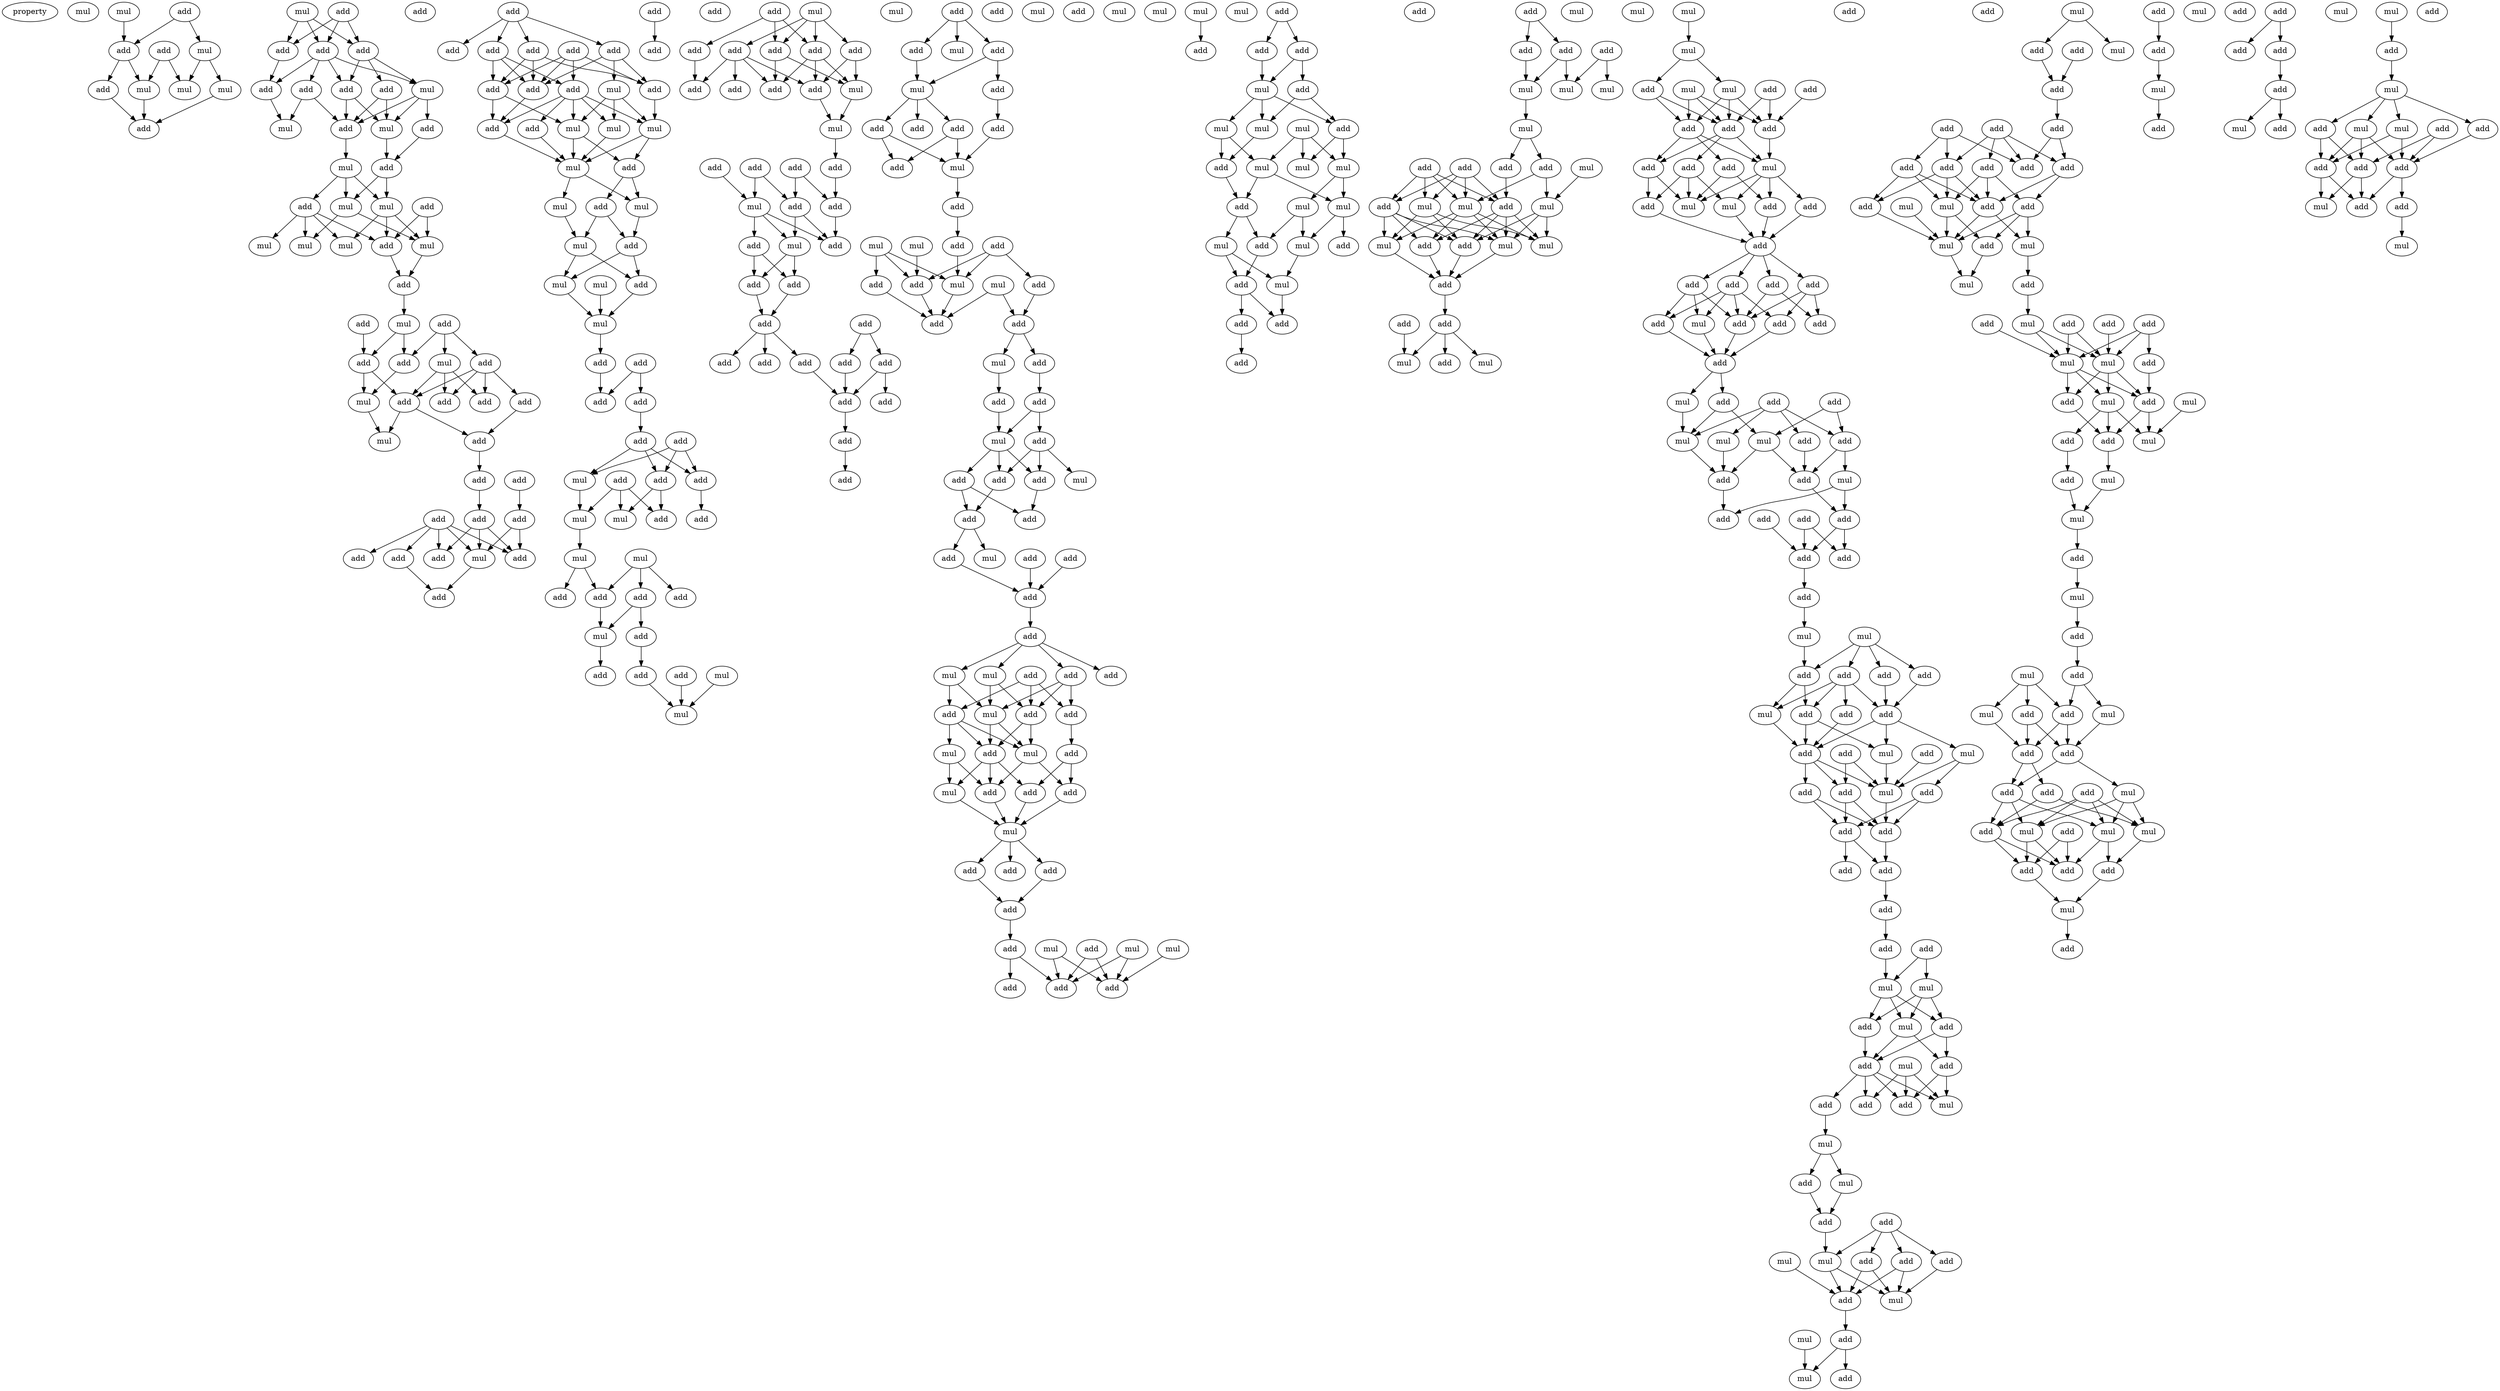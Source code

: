 digraph {
    node [fontcolor=black]
    property [mul=2,lf=1.5]
    0 [ label = mul ];
    1 [ label = mul ];
    2 [ label = add ];
    3 [ label = add ];
    4 [ label = add ];
    5 [ label = mul ];
    6 [ label = mul ];
    7 [ label = mul ];
    8 [ label = add ];
    9 [ label = mul ];
    10 [ label = add ];
    11 [ label = add ];
    12 [ label = mul ];
    13 [ label = add ];
    14 [ label = add ];
    15 [ label = add ];
    16 [ label = add ];
    17 [ label = add ];
    18 [ label = add ];
    19 [ label = mul ];
    20 [ label = add ];
    21 [ label = add ];
    22 [ label = add ];
    23 [ label = add ];
    24 [ label = mul ];
    25 [ label = mul ];
    26 [ label = mul ];
    27 [ label = add ];
    28 [ label = mul ];
    29 [ label = mul ];
    30 [ label = add ];
    31 [ label = add ];
    32 [ label = add ];
    33 [ label = mul ];
    34 [ label = mul ];
    35 [ label = mul ];
    36 [ label = mul ];
    37 [ label = add ];
    38 [ label = mul ];
    39 [ label = add ];
    40 [ label = add ];
    41 [ label = mul ];
    42 [ label = add ];
    43 [ label = add ];
    44 [ label = add ];
    45 [ label = mul ];
    46 [ label = add ];
    47 [ label = add ];
    48 [ label = add ];
    49 [ label = add ];
    50 [ label = mul ];
    51 [ label = add ];
    52 [ label = add ];
    53 [ label = add ];
    54 [ label = add ];
    55 [ label = add ];
    56 [ label = add ];
    57 [ label = add ];
    58 [ label = add ];
    59 [ label = mul ];
    60 [ label = add ];
    61 [ label = add ];
    62 [ label = add ];
    63 [ label = add ];
    64 [ label = add ];
    65 [ label = add ];
    66 [ label = add ];
    67 [ label = add ];
    68 [ label = add ];
    69 [ label = mul ];
    70 [ label = add ];
    71 [ label = add ];
    72 [ label = add ];
    73 [ label = add ];
    74 [ label = add ];
    75 [ label = mul ];
    76 [ label = mul ];
    77 [ label = add ];
    78 [ label = mul ];
    79 [ label = mul ];
    80 [ label = add ];
    81 [ label = mul ];
    82 [ label = add ];
    83 [ label = mul ];
    84 [ label = add ];
    85 [ label = mul ];
    86 [ label = add ];
    87 [ label = mul ];
    88 [ label = mul ];
    89 [ label = mul ];
    90 [ label = add ];
    91 [ label = add ];
    92 [ label = add ];
    93 [ label = add ];
    94 [ label = add ];
    95 [ label = add ];
    96 [ label = add ];
    97 [ label = add ];
    98 [ label = add ];
    99 [ label = mul ];
    100 [ label = add ];
    101 [ label = add ];
    102 [ label = add ];
    103 [ label = mul ];
    104 [ label = mul ];
    105 [ label = add ];
    106 [ label = mul ];
    107 [ label = mul ];
    108 [ label = add ];
    109 [ label = add ];
    110 [ label = add ];
    111 [ label = add ];
    112 [ label = add ];
    113 [ label = mul ];
    114 [ label = add ];
    115 [ label = add ];
    116 [ label = add ];
    117 [ label = add ];
    118 [ label = mul ];
    119 [ label = mul ];
    120 [ label = mul ];
    121 [ label = add ];
    122 [ label = add ];
    123 [ label = add ];
    124 [ label = add ];
    125 [ label = add ];
    126 [ label = add ];
    127 [ label = add ];
    128 [ label = add ];
    129 [ label = add ];
    130 [ label = add ];
    131 [ label = mul ];
    132 [ label = mul ];
    133 [ label = add ];
    134 [ label = add ];
    135 [ label = add ];
    136 [ label = add ];
    137 [ label = mul ];
    138 [ label = add ];
    139 [ label = add ];
    140 [ label = mul ];
    141 [ label = add ];
    142 [ label = add ];
    143 [ label = add ];
    144 [ label = add ];
    145 [ label = add ];
    146 [ label = add ];
    147 [ label = add ];
    148 [ label = add ];
    149 [ label = add ];
    150 [ label = add ];
    151 [ label = add ];
    152 [ label = add ];
    153 [ label = add ];
    154 [ label = add ];
    155 [ label = add ];
    156 [ label = mul ];
    157 [ label = add ];
    158 [ label = add ];
    159 [ label = mul ];
    160 [ label = add ];
    161 [ label = mul ];
    162 [ label = add ];
    163 [ label = add ];
    164 [ label = add ];
    165 [ label = add ];
    166 [ label = add ];
    167 [ label = add ];
    168 [ label = mul ];
    169 [ label = add ];
    170 [ label = add ];
    171 [ label = mul ];
    172 [ label = add ];
    173 [ label = mul ];
    174 [ label = add ];
    175 [ label = add ];
    176 [ label = mul ];
    177 [ label = add ];
    178 [ label = add ];
    179 [ label = mul ];
    180 [ label = add ];
    181 [ label = add ];
    182 [ label = mul ];
    183 [ label = add ];
    184 [ label = add ];
    185 [ label = add ];
    186 [ label = mul ];
    187 [ label = add ];
    188 [ label = mul ];
    189 [ label = add ];
    190 [ label = add ];
    191 [ label = add ];
    192 [ label = add ];
    193 [ label = add ];
    194 [ label = add ];
    195 [ label = mul ];
    196 [ label = add ];
    197 [ label = add ];
    198 [ label = mul ];
    199 [ label = add ];
    200 [ label = add ];
    201 [ label = add ];
    202 [ label = add ];
    203 [ label = mul ];
    204 [ label = mul ];
    205 [ label = add ];
    206 [ label = add ];
    207 [ label = mul ];
    208 [ label = add ];
    209 [ label = add ];
    210 [ label = add ];
    211 [ label = mul ];
    212 [ label = add ];
    213 [ label = mul ];
    214 [ label = add ];
    215 [ label = add ];
    216 [ label = add ];
    217 [ label = mul ];
    218 [ label = add ];
    219 [ label = mul ];
    220 [ label = add ];
    221 [ label = mul ];
    222 [ label = mul ];
    223 [ label = add ];
    224 [ label = add ];
    225 [ label = add ];
    226 [ label = add ];
    227 [ label = add ];
    228 [ label = mul ];
    229 [ label = mul ];
    230 [ label = mul ];
    231 [ label = add ];
    232 [ label = add ];
    233 [ label = add ];
    234 [ label = mul ];
    235 [ label = add ];
    236 [ label = mul ];
    237 [ label = add ];
    238 [ label = add ];
    239 [ label = add ];
    240 [ label = mul ];
    241 [ label = add ];
    242 [ label = mul ];
    243 [ label = mul ];
    244 [ label = mul ];
    245 [ label = add ];
    246 [ label = add ];
    247 [ label = mul ];
    248 [ label = mul ];
    249 [ label = mul ];
    250 [ label = mul ];
    251 [ label = mul ];
    252 [ label = add ];
    253 [ label = mul ];
    254 [ label = mul ];
    255 [ label = add ];
    256 [ label = add ];
    257 [ label = add ];
    258 [ label = mul ];
    259 [ label = add ];
    260 [ label = add ];
    261 [ label = add ];
    262 [ label = add ];
    263 [ label = add ];
    264 [ label = add ];
    265 [ label = mul ];
    266 [ label = add ];
    267 [ label = add ];
    268 [ label = mul ];
    269 [ label = mul ];
    270 [ label = mul ];
    271 [ label = mul ];
    272 [ label = mul ];
    273 [ label = add ];
    274 [ label = add ];
    275 [ label = add ];
    276 [ label = add ];
    277 [ label = add ];
    278 [ label = mul ];
    279 [ label = mul ];
    280 [ label = mul ];
    281 [ label = add ];
    282 [ label = mul ];
    283 [ label = mul ];
    284 [ label = mul ];
    285 [ label = add ];
    286 [ label = add ];
    287 [ label = add ];
    288 [ label = add ];
    289 [ label = add ];
    290 [ label = mul ];
    291 [ label = mul ];
    292 [ label = add ];
    293 [ label = mul ];
    294 [ label = mul ];
    295 [ label = mul ];
    296 [ label = add ];
    297 [ label = mul ];
    298 [ label = add ];
    299 [ label = mul ];
    300 [ label = add ];
    301 [ label = add ];
    302 [ label = add ];
    303 [ label = add ];
    304 [ label = add ];
    305 [ label = add ];
    306 [ label = add ];
    307 [ label = mul ];
    308 [ label = mul ];
    309 [ label = add ];
    310 [ label = add ];
    311 [ label = add ];
    312 [ label = mul ];
    313 [ label = add ];
    314 [ label = add ];
    315 [ label = add ];
    316 [ label = add ];
    317 [ label = add ];
    318 [ label = add ];
    319 [ label = mul ];
    320 [ label = add ];
    321 [ label = add ];
    322 [ label = add ];
    323 [ label = add ];
    324 [ label = add ];
    325 [ label = add ];
    326 [ label = add ];
    327 [ label = mul ];
    328 [ label = add ];
    329 [ label = mul ];
    330 [ label = mul ];
    331 [ label = add ];
    332 [ label = mul ];
    333 [ label = mul ];
    334 [ label = add ];
    335 [ label = add ];
    336 [ label = add ];
    337 [ label = add ];
    338 [ label = add ];
    339 [ label = add ];
    340 [ label = add ];
    341 [ label = add ];
    342 [ label = add ];
    343 [ label = add ];
    344 [ label = mul ];
    345 [ label = mul ];
    346 [ label = add ];
    347 [ label = add ];
    348 [ label = add ];
    349 [ label = add ];
    350 [ label = add ];
    351 [ label = add ];
    352 [ label = add ];
    353 [ label = mul ];
    354 [ label = mul ];
    355 [ label = add ];
    356 [ label = add ];
    357 [ label = add ];
    358 [ label = mul ];
    359 [ label = add ];
    360 [ label = add ];
    361 [ label = mul ];
    362 [ label = add ];
    363 [ label = add ];
    364 [ label = add ];
    365 [ label = add ];
    366 [ label = add ];
    367 [ label = add ];
    368 [ label = add ];
    369 [ label = add ];
    370 [ label = mul ];
    371 [ label = mul ];
    372 [ label = add ];
    373 [ label = add ];
    374 [ label = mul ];
    375 [ label = add ];
    376 [ label = add ];
    377 [ label = mul ];
    378 [ label = add ];
    379 [ label = add ];
    380 [ label = mul ];
    381 [ label = add ];
    382 [ label = mul ];
    383 [ label = add ];
    384 [ label = mul ];
    385 [ label = add ];
    386 [ label = add ];
    387 [ label = mul ];
    388 [ label = add ];
    389 [ label = add ];
    390 [ label = add ];
    391 [ label = mul ];
    392 [ label = add ];
    393 [ label = mul ];
    394 [ label = add ];
    395 [ label = mul ];
    396 [ label = add ];
    397 [ label = mul ];
    398 [ label = add ];
    399 [ label = mul ];
    400 [ label = add ];
    401 [ label = mul ];
    402 [ label = add ];
    403 [ label = add ];
    404 [ label = add ];
    405 [ label = add ];
    406 [ label = add ];
    407 [ label = add ];
    408 [ label = add ];
    409 [ label = add ];
    410 [ label = add ];
    411 [ label = add ];
    412 [ label = mul ];
    413 [ label = add ];
    414 [ label = add ];
    415 [ label = add ];
    416 [ label = mul ];
    417 [ label = mul ];
    418 [ label = add ];
    419 [ label = mul ];
    420 [ label = mul ];
    421 [ label = add ];
    422 [ label = add ];
    423 [ label = mul ];
    424 [ label = add ];
    425 [ label = add ];
    426 [ label = add ];
    427 [ label = add ];
    428 [ label = mul ];
    429 [ label = mul ];
    430 [ label = mul ];
    431 [ label = mul ];
    432 [ label = add ];
    433 [ label = add ];
    434 [ label = add ];
    435 [ label = add ];
    436 [ label = mul ];
    437 [ label = add ];
    438 [ label = mul ];
    439 [ label = mul ];
    440 [ label = add ];
    441 [ label = add ];
    442 [ label = mul ];
    443 [ label = mul ];
    444 [ label = add ];
    445 [ label = add ];
    446 [ label = mul ];
    447 [ label = add ];
    448 [ label = mul ];
    449 [ label = add ];
    450 [ label = add ];
    451 [ label = mul ];
    452 [ label = add ];
    453 [ label = mul ];
    454 [ label = add ];
    455 [ label = add ];
    456 [ label = add ];
    457 [ label = add ];
    458 [ label = add ];
    459 [ label = mul ];
    460 [ label = add ];
    461 [ label = mul ];
    462 [ label = mul ];
    463 [ label = mul ];
    464 [ label = add ];
    465 [ label = add ];
    466 [ label = add ];
    467 [ label = add ];
    468 [ label = add ];
    469 [ label = mul ];
    470 [ label = add ];
    471 [ label = add ];
    472 [ label = add ];
    473 [ label = add ];
    474 [ label = add ];
    475 [ label = mul ];
    476 [ label = mul ];
    477 [ label = mul ];
    478 [ label = add ];
    479 [ label = add ];
    480 [ label = mul ];
    481 [ label = mul ];
    482 [ label = add ];
    483 [ label = mul ];
    484 [ label = add ];
    485 [ label = add ];
    486 [ label = add ];
    487 [ label = add ];
    488 [ label = add ];
    489 [ label = add ];
    490 [ label = add ];
    491 [ label = mul ];
    492 [ label = mul ];
    493 [ label = add ];
    1 -> 3 [ name = 0 ];
    2 -> 3 [ name = 1 ];
    2 -> 5 [ name = 2 ];
    3 -> 8 [ name = 3 ];
    3 -> 9 [ name = 4 ];
    4 -> 7 [ name = 5 ];
    4 -> 9 [ name = 6 ];
    5 -> 6 [ name = 7 ];
    5 -> 7 [ name = 8 ];
    6 -> 10 [ name = 9 ];
    8 -> 10 [ name = 10 ];
    9 -> 10 [ name = 11 ];
    11 -> 14 [ name = 12 ];
    11 -> 15 [ name = 13 ];
    11 -> 16 [ name = 14 ];
    12 -> 14 [ name = 15 ];
    12 -> 15 [ name = 16 ];
    12 -> 16 [ name = 17 ];
    14 -> 17 [ name = 18 ];
    14 -> 18 [ name = 19 ];
    14 -> 19 [ name = 20 ];
    14 -> 21 [ name = 21 ];
    15 -> 21 [ name = 22 ];
    16 -> 18 [ name = 23 ];
    16 -> 19 [ name = 24 ];
    16 -> 20 [ name = 25 ];
    17 -> 22 [ name = 26 ];
    17 -> 24 [ name = 27 ];
    18 -> 22 [ name = 28 ];
    18 -> 25 [ name = 29 ];
    19 -> 22 [ name = 30 ];
    19 -> 23 [ name = 31 ];
    19 -> 25 [ name = 32 ];
    20 -> 22 [ name = 33 ];
    20 -> 25 [ name = 34 ];
    21 -> 24 [ name = 35 ];
    22 -> 26 [ name = 36 ];
    23 -> 27 [ name = 37 ];
    25 -> 27 [ name = 38 ];
    26 -> 28 [ name = 39 ];
    26 -> 29 [ name = 40 ];
    26 -> 31 [ name = 41 ];
    27 -> 28 [ name = 42 ];
    27 -> 29 [ name = 43 ];
    28 -> 33 [ name = 44 ];
    28 -> 35 [ name = 45 ];
    29 -> 32 [ name = 46 ];
    29 -> 33 [ name = 47 ];
    29 -> 36 [ name = 48 ];
    30 -> 32 [ name = 49 ];
    30 -> 33 [ name = 50 ];
    31 -> 32 [ name = 51 ];
    31 -> 34 [ name = 52 ];
    31 -> 35 [ name = 53 ];
    31 -> 36 [ name = 54 ];
    32 -> 37 [ name = 55 ];
    33 -> 37 [ name = 56 ];
    37 -> 38 [ name = 57 ];
    38 -> 43 [ name = 58 ];
    38 -> 44 [ name = 59 ];
    39 -> 44 [ name = 60 ];
    40 -> 41 [ name = 61 ];
    40 -> 42 [ name = 62 ];
    40 -> 43 [ name = 63 ];
    41 -> 47 [ name = 64 ];
    41 -> 48 [ name = 65 ];
    41 -> 49 [ name = 66 ];
    42 -> 46 [ name = 67 ];
    42 -> 47 [ name = 68 ];
    42 -> 48 [ name = 69 ];
    42 -> 49 [ name = 70 ];
    43 -> 45 [ name = 71 ];
    44 -> 45 [ name = 72 ];
    44 -> 49 [ name = 73 ];
    45 -> 50 [ name = 74 ];
    46 -> 51 [ name = 75 ];
    49 -> 50 [ name = 76 ];
    49 -> 51 [ name = 77 ];
    51 -> 53 [ name = 78 ];
    52 -> 54 [ name = 79 ];
    53 -> 55 [ name = 80 ];
    54 -> 57 [ name = 81 ];
    54 -> 59 [ name = 82 ];
    55 -> 57 [ name = 83 ];
    55 -> 59 [ name = 84 ];
    55 -> 60 [ name = 85 ];
    56 -> 57 [ name = 86 ];
    56 -> 58 [ name = 87 ];
    56 -> 59 [ name = 88 ];
    56 -> 60 [ name = 89 ];
    56 -> 61 [ name = 90 ];
    58 -> 62 [ name = 91 ];
    59 -> 62 [ name = 92 ];
    63 -> 64 [ name = 93 ];
    63 -> 65 [ name = 94 ];
    63 -> 66 [ name = 95 ];
    63 -> 68 [ name = 96 ];
    64 -> 70 [ name = 97 ];
    64 -> 72 [ name = 98 ];
    64 -> 73 [ name = 99 ];
    66 -> 69 [ name = 100 ];
    66 -> 70 [ name = 101 ];
    66 -> 72 [ name = 102 ];
    67 -> 70 [ name = 103 ];
    67 -> 71 [ name = 104 ];
    67 -> 72 [ name = 105 ];
    67 -> 73 [ name = 106 ];
    68 -> 71 [ name = 107 ];
    68 -> 72 [ name = 108 ];
    68 -> 73 [ name = 109 ];
    69 -> 75 [ name = 110 ];
    69 -> 76 [ name = 111 ];
    69 -> 78 [ name = 112 ];
    70 -> 75 [ name = 113 ];
    71 -> 74 [ name = 114 ];
    71 -> 75 [ name = 115 ];
    71 -> 76 [ name = 116 ];
    71 -> 77 [ name = 117 ];
    71 -> 78 [ name = 118 ];
    72 -> 77 [ name = 119 ];
    73 -> 76 [ name = 120 ];
    73 -> 77 [ name = 121 ];
    74 -> 79 [ name = 122 ];
    75 -> 79 [ name = 123 ];
    75 -> 80 [ name = 124 ];
    76 -> 79 [ name = 125 ];
    76 -> 80 [ name = 126 ];
    77 -> 79 [ name = 127 ];
    78 -> 79 [ name = 128 ];
    79 -> 81 [ name = 129 ];
    79 -> 83 [ name = 130 ];
    80 -> 82 [ name = 131 ];
    80 -> 83 [ name = 132 ];
    81 -> 85 [ name = 133 ];
    82 -> 84 [ name = 134 ];
    82 -> 85 [ name = 135 ];
    83 -> 84 [ name = 136 ];
    84 -> 86 [ name = 137 ];
    84 -> 88 [ name = 138 ];
    85 -> 86 [ name = 139 ];
    85 -> 88 [ name = 140 ];
    86 -> 89 [ name = 141 ];
    87 -> 89 [ name = 142 ];
    88 -> 89 [ name = 143 ];
    89 -> 91 [ name = 144 ];
    90 -> 93 [ name = 145 ];
    90 -> 94 [ name = 146 ];
    91 -> 93 [ name = 147 ];
    92 -> 96 [ name = 148 ];
    94 -> 95 [ name = 149 ];
    95 -> 98 [ name = 150 ];
    95 -> 99 [ name = 151 ];
    95 -> 101 [ name = 152 ];
    97 -> 98 [ name = 153 ];
    97 -> 99 [ name = 154 ];
    97 -> 101 [ name = 155 ];
    98 -> 102 [ name = 156 ];
    98 -> 103 [ name = 157 ];
    99 -> 104 [ name = 158 ];
    100 -> 102 [ name = 159 ];
    100 -> 103 [ name = 160 ];
    100 -> 104 [ name = 161 ];
    101 -> 105 [ name = 162 ];
    104 -> 106 [ name = 163 ];
    106 -> 109 [ name = 164 ];
    106 -> 111 [ name = 165 ];
    107 -> 108 [ name = 166 ];
    107 -> 110 [ name = 167 ];
    107 -> 111 [ name = 168 ];
    110 -> 112 [ name = 169 ];
    110 -> 113 [ name = 170 ];
    111 -> 113 [ name = 171 ];
    112 -> 114 [ name = 172 ];
    113 -> 115 [ name = 173 ];
    114 -> 119 [ name = 174 ];
    117 -> 119 [ name = 175 ];
    118 -> 119 [ name = 176 ];
    120 -> 123 [ name = 177 ];
    120 -> 124 [ name = 178 ];
    120 -> 125 [ name = 179 ];
    120 -> 126 [ name = 180 ];
    121 -> 122 [ name = 181 ];
    121 -> 124 [ name = 182 ];
    121 -> 126 [ name = 183 ];
    122 -> 129 [ name = 184 ];
    123 -> 130 [ name = 185 ];
    123 -> 131 [ name = 186 ];
    124 -> 128 [ name = 187 ];
    124 -> 130 [ name = 188 ];
    124 -> 131 [ name = 189 ];
    125 -> 127 [ name = 190 ];
    125 -> 128 [ name = 191 ];
    125 -> 129 [ name = 192 ];
    125 -> 130 [ name = 193 ];
    126 -> 128 [ name = 194 ];
    126 -> 131 [ name = 195 ];
    130 -> 132 [ name = 196 ];
    131 -> 132 [ name = 197 ];
    132 -> 135 [ name = 198 ];
    133 -> 138 [ name = 199 ];
    133 -> 139 [ name = 200 ];
    134 -> 137 [ name = 201 ];
    135 -> 138 [ name = 202 ];
    136 -> 137 [ name = 203 ];
    136 -> 139 [ name = 204 ];
    137 -> 140 [ name = 205 ];
    137 -> 141 [ name = 206 ];
    137 -> 142 [ name = 207 ];
    138 -> 141 [ name = 208 ];
    139 -> 140 [ name = 209 ];
    139 -> 141 [ name = 210 ];
    140 -> 143 [ name = 211 ];
    140 -> 144 [ name = 212 ];
    142 -> 143 [ name = 213 ];
    142 -> 144 [ name = 214 ];
    143 -> 145 [ name = 215 ];
    144 -> 145 [ name = 216 ];
    145 -> 148 [ name = 217 ];
    145 -> 149 [ name = 218 ];
    145 -> 150 [ name = 219 ];
    146 -> 147 [ name = 220 ];
    146 -> 151 [ name = 221 ];
    147 -> 152 [ name = 222 ];
    147 -> 153 [ name = 223 ];
    149 -> 152 [ name = 224 ];
    151 -> 152 [ name = 225 ];
    152 -> 154 [ name = 226 ];
    154 -> 155 [ name = 227 ];
    157 -> 158 [ name = 228 ];
    157 -> 159 [ name = 229 ];
    157 -> 160 [ name = 230 ];
    158 -> 161 [ name = 231 ];
    160 -> 161 [ name = 232 ];
    160 -> 162 [ name = 233 ];
    161 -> 163 [ name = 234 ];
    161 -> 165 [ name = 235 ];
    161 -> 167 [ name = 236 ];
    162 -> 166 [ name = 237 ];
    163 -> 168 [ name = 238 ];
    163 -> 169 [ name = 239 ];
    166 -> 168 [ name = 240 ];
    167 -> 168 [ name = 241 ];
    167 -> 169 [ name = 242 ];
    168 -> 170 [ name = 243 ];
    170 -> 174 [ name = 244 ];
    171 -> 177 [ name = 245 ];
    172 -> 177 [ name = 246 ];
    172 -> 178 [ name = 247 ];
    172 -> 179 [ name = 248 ];
    173 -> 175 [ name = 249 ];
    173 -> 177 [ name = 250 ];
    173 -> 179 [ name = 251 ];
    174 -> 179 [ name = 252 ];
    175 -> 180 [ name = 253 ];
    176 -> 180 [ name = 254 ];
    176 -> 181 [ name = 255 ];
    177 -> 180 [ name = 256 ];
    178 -> 181 [ name = 257 ];
    179 -> 180 [ name = 258 ];
    181 -> 182 [ name = 259 ];
    181 -> 183 [ name = 260 ];
    182 -> 184 [ name = 261 ];
    183 -> 185 [ name = 262 ];
    184 -> 186 [ name = 263 ];
    185 -> 186 [ name = 264 ];
    185 -> 187 [ name = 265 ];
    186 -> 189 [ name = 266 ];
    186 -> 190 [ name = 267 ];
    186 -> 191 [ name = 268 ];
    187 -> 188 [ name = 269 ];
    187 -> 189 [ name = 270 ];
    187 -> 191 [ name = 271 ];
    189 -> 193 [ name = 272 ];
    190 -> 192 [ name = 273 ];
    190 -> 193 [ name = 274 ];
    191 -> 192 [ name = 275 ];
    193 -> 194 [ name = 276 ];
    193 -> 195 [ name = 277 ];
    194 -> 199 [ name = 278 ];
    196 -> 199 [ name = 279 ];
    197 -> 199 [ name = 280 ];
    199 -> 200 [ name = 281 ];
    200 -> 202 [ name = 282 ];
    200 -> 203 [ name = 283 ];
    200 -> 204 [ name = 284 ];
    200 -> 205 [ name = 285 ];
    201 -> 206 [ name = 286 ];
    201 -> 208 [ name = 287 ];
    201 -> 209 [ name = 288 ];
    202 -> 207 [ name = 289 ];
    202 -> 208 [ name = 290 ];
    202 -> 209 [ name = 291 ];
    203 -> 207 [ name = 292 ];
    203 -> 208 [ name = 293 ];
    204 -> 206 [ name = 294 ];
    204 -> 207 [ name = 295 ];
    206 -> 211 [ name = 296 ];
    206 -> 212 [ name = 297 ];
    206 -> 213 [ name = 298 ];
    207 -> 212 [ name = 299 ];
    207 -> 213 [ name = 300 ];
    208 -> 212 [ name = 301 ];
    208 -> 213 [ name = 302 ];
    209 -> 210 [ name = 303 ];
    210 -> 214 [ name = 304 ];
    210 -> 216 [ name = 305 ];
    211 -> 217 [ name = 306 ];
    211 -> 218 [ name = 307 ];
    212 -> 216 [ name = 308 ];
    212 -> 217 [ name = 309 ];
    212 -> 218 [ name = 310 ];
    213 -> 214 [ name = 311 ];
    213 -> 218 [ name = 312 ];
    214 -> 219 [ name = 313 ];
    216 -> 219 [ name = 314 ];
    217 -> 219 [ name = 315 ];
    218 -> 219 [ name = 316 ];
    219 -> 220 [ name = 317 ];
    219 -> 223 [ name = 318 ];
    219 -> 224 [ name = 319 ];
    220 -> 225 [ name = 320 ];
    224 -> 225 [ name = 321 ];
    225 -> 226 [ name = 322 ];
    226 -> 231 [ name = 323 ];
    226 -> 232 [ name = 324 ];
    227 -> 232 [ name = 325 ];
    227 -> 233 [ name = 326 ];
    228 -> 232 [ name = 327 ];
    228 -> 233 [ name = 328 ];
    229 -> 233 [ name = 329 ];
    230 -> 232 [ name = 330 ];
    230 -> 233 [ name = 331 ];
    234 -> 235 [ name = 332 ];
    237 -> 238 [ name = 333 ];
    237 -> 239 [ name = 334 ];
    238 -> 240 [ name = 335 ];
    239 -> 240 [ name = 336 ];
    239 -> 241 [ name = 337 ];
    240 -> 243 [ name = 338 ];
    240 -> 244 [ name = 339 ];
    240 -> 245 [ name = 340 ];
    241 -> 243 [ name = 341 ];
    241 -> 245 [ name = 342 ];
    242 -> 247 [ name = 343 ];
    242 -> 248 [ name = 344 ];
    242 -> 249 [ name = 345 ];
    243 -> 246 [ name = 346 ];
    244 -> 246 [ name = 347 ];
    244 -> 249 [ name = 348 ];
    245 -> 247 [ name = 349 ];
    245 -> 248 [ name = 350 ];
    246 -> 252 [ name = 351 ];
    248 -> 250 [ name = 352 ];
    248 -> 251 [ name = 353 ];
    249 -> 250 [ name = 354 ];
    249 -> 252 [ name = 355 ];
    250 -> 253 [ name = 356 ];
    250 -> 256 [ name = 357 ];
    251 -> 253 [ name = 358 ];
    251 -> 255 [ name = 359 ];
    252 -> 254 [ name = 360 ];
    252 -> 255 [ name = 361 ];
    253 -> 258 [ name = 362 ];
    254 -> 257 [ name = 363 ];
    254 -> 258 [ name = 364 ];
    255 -> 257 [ name = 365 ];
    257 -> 259 [ name = 366 ];
    257 -> 260 [ name = 367 ];
    258 -> 260 [ name = 368 ];
    259 -> 261 [ name = 369 ];
    263 -> 264 [ name = 370 ];
    263 -> 267 [ name = 371 ];
    264 -> 268 [ name = 372 ];
    266 -> 269 [ name = 373 ];
    266 -> 270 [ name = 374 ];
    267 -> 268 [ name = 375 ];
    267 -> 270 [ name = 376 ];
    268 -> 271 [ name = 377 ];
    271 -> 273 [ name = 378 ];
    271 -> 276 [ name = 379 ];
    272 -> 280 [ name = 380 ];
    273 -> 279 [ name = 381 ];
    273 -> 280 [ name = 382 ];
    274 -> 277 [ name = 383 ];
    274 -> 278 [ name = 384 ];
    274 -> 279 [ name = 385 ];
    274 -> 281 [ name = 386 ];
    275 -> 277 [ name = 387 ];
    275 -> 278 [ name = 388 ];
    275 -> 279 [ name = 389 ];
    275 -> 281 [ name = 390 ];
    276 -> 277 [ name = 391 ];
    277 -> 283 [ name = 392 ];
    277 -> 284 [ name = 393 ];
    277 -> 285 [ name = 394 ];
    277 -> 286 [ name = 395 ];
    278 -> 282 [ name = 396 ];
    278 -> 284 [ name = 397 ];
    278 -> 286 [ name = 398 ];
    279 -> 282 [ name = 399 ];
    279 -> 283 [ name = 400 ];
    279 -> 284 [ name = 401 ];
    279 -> 285 [ name = 402 ];
    280 -> 283 [ name = 403 ];
    280 -> 284 [ name = 404 ];
    280 -> 286 [ name = 405 ];
    281 -> 282 [ name = 406 ];
    281 -> 283 [ name = 407 ];
    281 -> 285 [ name = 408 ];
    281 -> 286 [ name = 409 ];
    282 -> 287 [ name = 410 ];
    283 -> 287 [ name = 411 ];
    285 -> 287 [ name = 412 ];
    286 -> 287 [ name = 413 ];
    287 -> 289 [ name = 414 ];
    288 -> 290 [ name = 415 ];
    289 -> 290 [ name = 416 ];
    289 -> 291 [ name = 417 ];
    289 -> 292 [ name = 418 ];
    294 -> 295 [ name = 419 ];
    295 -> 296 [ name = 420 ];
    295 -> 299 [ name = 421 ];
    296 -> 302 [ name = 422 ];
    296 -> 303 [ name = 423 ];
    297 -> 301 [ name = 424 ];
    297 -> 302 [ name = 425 ];
    297 -> 303 [ name = 426 ];
    298 -> 301 [ name = 427 ];
    298 -> 302 [ name = 428 ];
    299 -> 301 [ name = 429 ];
    299 -> 302 [ name = 430 ];
    299 -> 303 [ name = 431 ];
    300 -> 301 [ name = 432 ];
    301 -> 307 [ name = 433 ];
    302 -> 304 [ name = 434 ];
    302 -> 305 [ name = 435 ];
    302 -> 307 [ name = 436 ];
    303 -> 304 [ name = 437 ];
    303 -> 306 [ name = 438 ];
    303 -> 307 [ name = 439 ];
    304 -> 311 [ name = 440 ];
    304 -> 312 [ name = 441 ];
    305 -> 308 [ name = 442 ];
    305 -> 311 [ name = 443 ];
    305 -> 312 [ name = 444 ];
    306 -> 309 [ name = 445 ];
    306 -> 312 [ name = 446 ];
    307 -> 308 [ name = 447 ];
    307 -> 309 [ name = 448 ];
    307 -> 310 [ name = 449 ];
    307 -> 312 [ name = 450 ];
    308 -> 313 [ name = 451 ];
    309 -> 313 [ name = 452 ];
    310 -> 313 [ name = 453 ];
    311 -> 313 [ name = 454 ];
    313 -> 314 [ name = 455 ];
    313 -> 315 [ name = 456 ];
    313 -> 316 [ name = 457 ];
    313 -> 317 [ name = 458 ];
    314 -> 319 [ name = 459 ];
    314 -> 320 [ name = 460 ];
    314 -> 322 [ name = 461 ];
    315 -> 318 [ name = 462 ];
    315 -> 321 [ name = 463 ];
    315 -> 322 [ name = 464 ];
    316 -> 318 [ name = 465 ];
    316 -> 319 [ name = 466 ];
    316 -> 320 [ name = 467 ];
    316 -> 322 [ name = 468 ];
    317 -> 321 [ name = 469 ];
    317 -> 322 [ name = 470 ];
    318 -> 323 [ name = 471 ];
    319 -> 323 [ name = 472 ];
    320 -> 323 [ name = 473 ];
    322 -> 323 [ name = 474 ];
    323 -> 325 [ name = 475 ];
    323 -> 327 [ name = 476 ];
    324 -> 331 [ name = 477 ];
    324 -> 332 [ name = 478 ];
    325 -> 329 [ name = 479 ];
    325 -> 332 [ name = 480 ];
    326 -> 328 [ name = 481 ];
    326 -> 329 [ name = 482 ];
    326 -> 330 [ name = 483 ];
    326 -> 331 [ name = 484 ];
    327 -> 329 [ name = 485 ];
    328 -> 335 [ name = 486 ];
    329 -> 334 [ name = 487 ];
    330 -> 334 [ name = 488 ];
    331 -> 333 [ name = 489 ];
    331 -> 335 [ name = 490 ];
    332 -> 334 [ name = 491 ];
    332 -> 335 [ name = 492 ];
    333 -> 338 [ name = 493 ];
    333 -> 339 [ name = 494 ];
    334 -> 338 [ name = 495 ];
    335 -> 339 [ name = 496 ];
    336 -> 340 [ name = 497 ];
    337 -> 340 [ name = 498 ];
    337 -> 342 [ name = 499 ];
    339 -> 340 [ name = 500 ];
    339 -> 342 [ name = 501 ];
    340 -> 343 [ name = 502 ];
    343 -> 344 [ name = 503 ];
    344 -> 348 [ name = 504 ];
    345 -> 346 [ name = 505 ];
    345 -> 347 [ name = 506 ];
    345 -> 348 [ name = 507 ];
    345 -> 349 [ name = 508 ];
    346 -> 350 [ name = 509 ];
    347 -> 350 [ name = 510 ];
    348 -> 351 [ name = 511 ];
    348 -> 353 [ name = 512 ];
    349 -> 350 [ name = 513 ];
    349 -> 351 [ name = 514 ];
    349 -> 352 [ name = 515 ];
    349 -> 353 [ name = 516 ];
    350 -> 354 [ name = 517 ];
    350 -> 356 [ name = 518 ];
    350 -> 358 [ name = 519 ];
    351 -> 354 [ name = 520 ];
    351 -> 356 [ name = 521 ];
    352 -> 356 [ name = 522 ];
    353 -> 356 [ name = 523 ];
    354 -> 361 [ name = 524 ];
    355 -> 361 [ name = 525 ];
    356 -> 359 [ name = 526 ];
    356 -> 360 [ name = 527 ];
    356 -> 361 [ name = 528 ];
    357 -> 360 [ name = 529 ];
    357 -> 361 [ name = 530 ];
    358 -> 361 [ name = 531 ];
    358 -> 362 [ name = 532 ];
    359 -> 363 [ name = 533 ];
    359 -> 364 [ name = 534 ];
    360 -> 363 [ name = 535 ];
    360 -> 364 [ name = 536 ];
    361 -> 364 [ name = 537 ];
    362 -> 363 [ name = 538 ];
    362 -> 364 [ name = 539 ];
    363 -> 365 [ name = 540 ];
    363 -> 366 [ name = 541 ];
    364 -> 366 [ name = 542 ];
    366 -> 367 [ name = 543 ];
    367 -> 369 [ name = 544 ];
    368 -> 370 [ name = 545 ];
    368 -> 371 [ name = 546 ];
    369 -> 370 [ name = 547 ];
    370 -> 372 [ name = 548 ];
    370 -> 373 [ name = 549 ];
    370 -> 374 [ name = 550 ];
    371 -> 372 [ name = 551 ];
    371 -> 373 [ name = 552 ];
    371 -> 374 [ name = 553 ];
    372 -> 376 [ name = 554 ];
    373 -> 375 [ name = 555 ];
    373 -> 376 [ name = 556 ];
    374 -> 375 [ name = 557 ];
    374 -> 376 [ name = 558 ];
    375 -> 378 [ name = 559 ];
    375 -> 380 [ name = 560 ];
    376 -> 378 [ name = 561 ];
    376 -> 379 [ name = 562 ];
    376 -> 380 [ name = 563 ];
    376 -> 381 [ name = 564 ];
    377 -> 378 [ name = 565 ];
    377 -> 380 [ name = 566 ];
    377 -> 381 [ name = 567 ];
    379 -> 382 [ name = 568 ];
    382 -> 383 [ name = 569 ];
    382 -> 384 [ name = 570 ];
    383 -> 385 [ name = 571 ];
    384 -> 385 [ name = 572 ];
    385 -> 391 [ name = 573 ];
    386 -> 388 [ name = 574 ];
    386 -> 389 [ name = 575 ];
    386 -> 390 [ name = 576 ];
    386 -> 391 [ name = 577 ];
    387 -> 392 [ name = 578 ];
    388 -> 393 [ name = 579 ];
    389 -> 392 [ name = 580 ];
    389 -> 393 [ name = 581 ];
    390 -> 392 [ name = 582 ];
    390 -> 393 [ name = 583 ];
    391 -> 392 [ name = 584 ];
    391 -> 393 [ name = 585 ];
    392 -> 394 [ name = 586 ];
    394 -> 397 [ name = 587 ];
    394 -> 398 [ name = 588 ];
    395 -> 397 [ name = 589 ];
    399 -> 400 [ name = 590 ];
    399 -> 401 [ name = 591 ];
    400 -> 403 [ name = 592 ];
    402 -> 403 [ name = 593 ];
    403 -> 405 [ name = 594 ];
    404 -> 408 [ name = 595 ];
    404 -> 409 [ name = 596 ];
    404 -> 410 [ name = 597 ];
    405 -> 409 [ name = 598 ];
    405 -> 411 [ name = 599 ];
    406 -> 407 [ name = 600 ];
    406 -> 408 [ name = 601 ];
    406 -> 409 [ name = 602 ];
    406 -> 411 [ name = 603 ];
    407 -> 412 [ name = 604 ];
    407 -> 414 [ name = 605 ];
    407 -> 415 [ name = 606 ];
    408 -> 412 [ name = 607 ];
    408 -> 413 [ name = 608 ];
    408 -> 415 [ name = 609 ];
    410 -> 412 [ name = 610 ];
    410 -> 413 [ name = 611 ];
    410 -> 415 [ name = 612 ];
    411 -> 414 [ name = 613 ];
    411 -> 415 [ name = 614 ];
    412 -> 418 [ name = 615 ];
    412 -> 419 [ name = 616 ];
    413 -> 419 [ name = 617 ];
    414 -> 417 [ name = 618 ];
    414 -> 418 [ name = 619 ];
    414 -> 419 [ name = 620 ];
    415 -> 417 [ name = 621 ];
    415 -> 419 [ name = 622 ];
    416 -> 419 [ name = 623 ];
    417 -> 421 [ name = 624 ];
    418 -> 420 [ name = 625 ];
    419 -> 420 [ name = 626 ];
    421 -> 423 [ name = 627 ];
    422 -> 428 [ name = 628 ];
    422 -> 429 [ name = 629 ];
    423 -> 428 [ name = 630 ];
    423 -> 429 [ name = 631 ];
    424 -> 429 [ name = 632 ];
    425 -> 428 [ name = 633 ];
    426 -> 427 [ name = 634 ];
    426 -> 428 [ name = 635 ];
    426 -> 429 [ name = 636 ];
    427 -> 432 [ name = 637 ];
    428 -> 431 [ name = 638 ];
    428 -> 432 [ name = 639 ];
    428 -> 433 [ name = 640 ];
    429 -> 431 [ name = 641 ];
    429 -> 432 [ name = 642 ];
    429 -> 433 [ name = 643 ];
    430 -> 436 [ name = 644 ];
    431 -> 434 [ name = 645 ];
    431 -> 435 [ name = 646 ];
    431 -> 436 [ name = 647 ];
    432 -> 434 [ name = 648 ];
    432 -> 436 [ name = 649 ];
    433 -> 434 [ name = 650 ];
    434 -> 438 [ name = 651 ];
    435 -> 437 [ name = 652 ];
    437 -> 439 [ name = 653 ];
    438 -> 439 [ name = 654 ];
    439 -> 440 [ name = 655 ];
    440 -> 443 [ name = 656 ];
    441 -> 444 [ name = 657 ];
    443 -> 445 [ name = 658 ];
    444 -> 446 [ name = 659 ];
    445 -> 447 [ name = 660 ];
    446 -> 449 [ name = 661 ];
    447 -> 450 [ name = 662 ];
    447 -> 453 [ name = 663 ];
    448 -> 450 [ name = 664 ];
    448 -> 451 [ name = 665 ];
    448 -> 452 [ name = 666 ];
    450 -> 455 [ name = 667 ];
    450 -> 456 [ name = 668 ];
    451 -> 455 [ name = 669 ];
    452 -> 455 [ name = 670 ];
    452 -> 456 [ name = 671 ];
    453 -> 456 [ name = 672 ];
    455 -> 457 [ name = 673 ];
    455 -> 460 [ name = 674 ];
    456 -> 457 [ name = 675 ];
    456 -> 459 [ name = 676 ];
    457 -> 461 [ name = 677 ];
    457 -> 463 [ name = 678 ];
    457 -> 465 [ name = 679 ];
    458 -> 461 [ name = 680 ];
    458 -> 462 [ name = 681 ];
    458 -> 463 [ name = 682 ];
    458 -> 465 [ name = 683 ];
    459 -> 461 [ name = 684 ];
    459 -> 462 [ name = 685 ];
    459 -> 463 [ name = 686 ];
    460 -> 462 [ name = 687 ];
    460 -> 465 [ name = 688 ];
    461 -> 466 [ name = 689 ];
    461 -> 468 [ name = 690 ];
    462 -> 467 [ name = 691 ];
    463 -> 466 [ name = 692 ];
    463 -> 467 [ name = 693 ];
    464 -> 466 [ name = 694 ];
    464 -> 468 [ name = 695 ];
    465 -> 466 [ name = 696 ];
    465 -> 468 [ name = 697 ];
    467 -> 469 [ name = 698 ];
    468 -> 469 [ name = 699 ];
    469 -> 473 [ name = 700 ];
    470 -> 471 [ name = 701 ];
    470 -> 472 [ name = 702 ];
    472 -> 474 [ name = 703 ];
    474 -> 477 [ name = 704 ];
    474 -> 478 [ name = 705 ];
    476 -> 479 [ name = 706 ];
    479 -> 480 [ name = 707 ];
    480 -> 481 [ name = 708 ];
    480 -> 483 [ name = 709 ];
    480 -> 484 [ name = 710 ];
    480 -> 485 [ name = 711 ];
    481 -> 487 [ name = 712 ];
    481 -> 488 [ name = 713 ];
    482 -> 486 [ name = 714 ];
    482 -> 488 [ name = 715 ];
    483 -> 486 [ name = 716 ];
    483 -> 487 [ name = 717 ];
    483 -> 488 [ name = 718 ];
    484 -> 486 [ name = 719 ];
    484 -> 487 [ name = 720 ];
    485 -> 488 [ name = 721 ];
    486 -> 490 [ name = 722 ];
    486 -> 491 [ name = 723 ];
    487 -> 490 [ name = 724 ];
    487 -> 491 [ name = 725 ];
    488 -> 489 [ name = 726 ];
    488 -> 490 [ name = 727 ];
    489 -> 492 [ name = 728 ];
}
